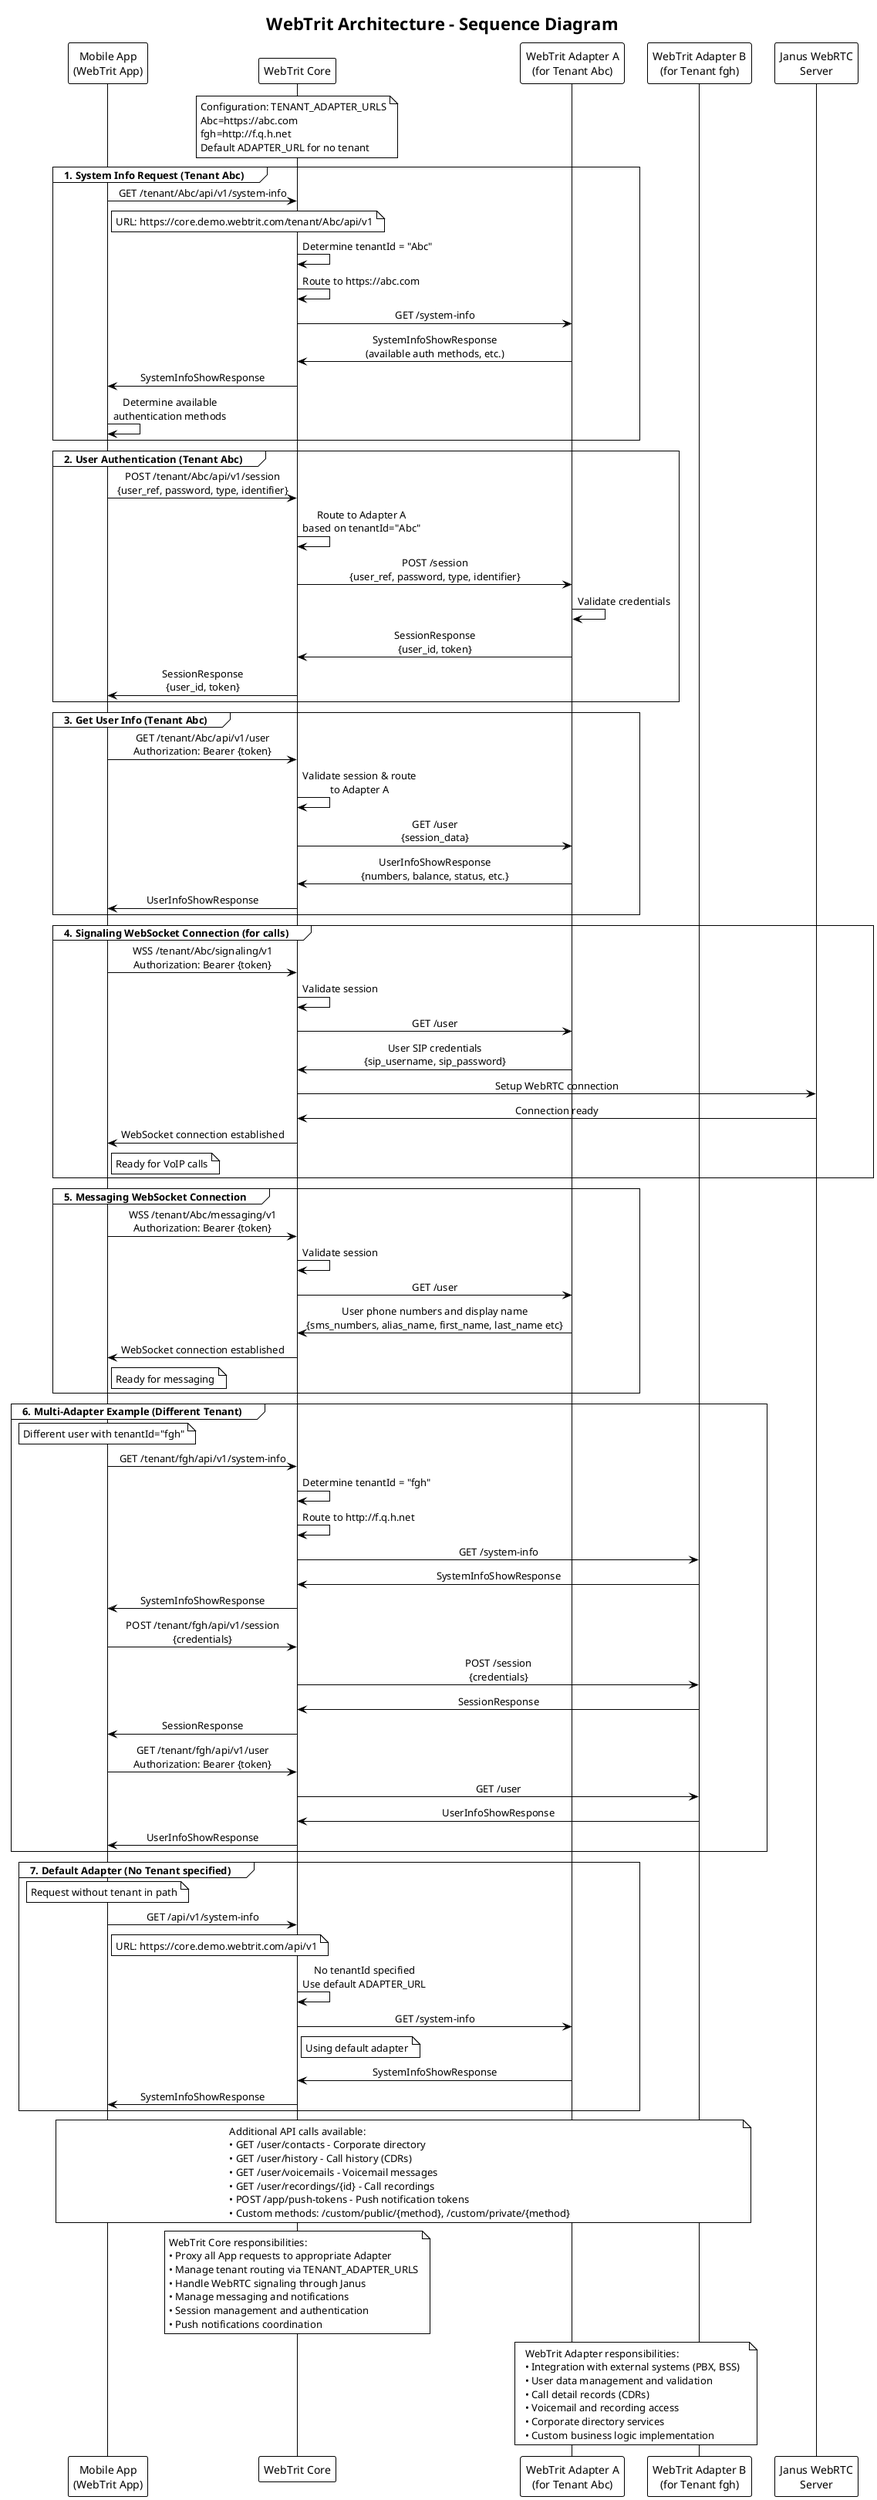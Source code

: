 @startuml WebTrit_Architecture_Sequence
!theme plain
skinparam backgroundColor white
skinparam handwritten false
skinparam sequenceMessageAlign center

title WebTrit Architecture - Sequence Diagram

participant "Mobile App\n(WebTrit App)" as App
participant "WebTrit Core" as Core  
participant "WebTrit Adapter A\n(for Tenant Abc)" as AdapterA
participant "WebTrit Adapter B\n(for Tenant fgh)" as AdapterB
participant "Janus WebRTC\nServer" as Janus

note over Core
Configuration: TENANT_ADAPTER_URLS
Abc=https://abc.com
fgh=http://f.q.h.net
Default ADAPTER_URL for no tenant
end note

group 1. System Info Request (Tenant Abc)
    App -> Core: GET /tenant/Abc/api/v1/system-info
    note right of App: URL: https://core.demo.webtrit.com/tenant/Abc/api/v1
    
    Core -> Core: Determine tenantId = "Abc"
    Core -> Core: Route to https://abc.com
    
    Core -> AdapterA: GET /system-info
    AdapterA -> Core: SystemInfoShowResponse\n(available auth methods, etc.)
    Core -> App: SystemInfoShowResponse
    
    App -> App: Determine available\nauthentication methods
end

group 2. User Authentication (Tenant Abc)
    App -> Core: POST /tenant/Abc/api/v1/session\n{user_ref, password, type, identifier}
    
    Core -> Core: Route to Adapter A\nbased on tenantId="Abc"
    
    Core -> AdapterA: POST /session\n{user_ref, password, type, identifier}
    AdapterA -> AdapterA: Validate credentials
    AdapterA -> Core: SessionResponse\n{user_id, token}
    Core -> App: SessionResponse\n{user_id, token}
end

group 3. Get User Info (Tenant Abc)
    App -> Core: GET /tenant/Abc/api/v1/user\nAuthorization: Bearer {token}
    
    Core -> Core: Validate session & route\nto Adapter A
    
    Core -> AdapterA: GET /user\n{session_data}
    AdapterA -> Core: UserInfoShowResponse\n{numbers, balance, status, etc.}
    Core -> App: UserInfoShowResponse
end

group 4. Signaling WebSocket Connection (for calls)
    App -> Core: WSS /tenant/Abc/signaling/v1\nAuthorization: Bearer {token}
    
    Core -> Core: Validate session
    Core -> AdapterA: GET /user
    AdapterA -> Core: User SIP credentials\n{sip_username, sip_password}
    Core -> Janus: Setup WebRTC connection
    Janus -> Core: Connection ready

    Core -> App: WebSocket connection established
    note right of App: Ready for VoIP calls
end

group 5. Messaging WebSocket Connection
    App -> Core: WSS /tenant/Abc/messaging/v1\nAuthorization: Bearer {token}

    Core -> Core: Validate session
    Core -> AdapterA: GET /user
    AdapterA -> Core: User phone numbers and display name\n{sms_numbers, alias_name, first_name, last_name etc}
    Core -> App: WebSocket connection established
    note right of App: Ready for messaging
end

group 6. Multi-Adapter Example (Different Tenant)
    note over App: Different user with tenantId="fgh"
    
    App -> Core: GET /tenant/fgh/api/v1/system-info
    
    Core -> Core: Determine tenantId = "fgh"
    Core -> Core: Route to http://f.q.h.net
    
    Core -> AdapterB: GET /system-info
    AdapterB -> Core: SystemInfoShowResponse
    Core -> App: SystemInfoShowResponse
    
    App -> Core: POST /tenant/fgh/api/v1/session\n{credentials}
    Core -> AdapterB: POST /session\n{credentials}
    AdapterB -> Core: SessionResponse
    Core -> App: SessionResponse
    
    App -> Core: GET /tenant/fgh/api/v1/user\nAuthorization: Bearer {token}
    Core -> AdapterB: GET /user
    AdapterB -> Core: UserInfoShowResponse
    Core -> App: UserInfoShowResponse
end

group 7. Default Adapter (No Tenant specified)
    note over App: Request without tenant in path
    
    App -> Core: GET /api/v1/system-info
    note right of App: URL: https://core.demo.webtrit.com/api/v1
    
    Core -> Core: No tenantId specified\nUse default ADAPTER_URL
    
    Core -> AdapterA: GET /system-info
    note right of Core: Using default adapter
    AdapterA -> Core: SystemInfoShowResponse
    Core -> App: SystemInfoShowResponse
end

note over App, AdapterB
Additional API calls available:
• GET /user/contacts - Corporate directory
• GET /user/history - Call history (CDRs) 
• GET /user/voicemails - Voicemail messages
• GET /user/recordings/{id} - Call recordings
• POST /app/push-tokens - Push notification tokens
• Custom methods: /custom/public/{method}, /custom/private/{method}
end note

note over Core
WebTrit Core responsibilities:
• Proxy all App requests to appropriate Adapter
• Manage tenant routing via TENANT_ADAPTER_URLS
• Handle WebRTC signaling through Janus
• Manage messaging and notifications
• Session management and authentication
• Push notifications coordination
end note

note over AdapterA, AdapterB
WebTrit Adapter responsibilities:
• Integration with external systems (PBX, BSS)
• User data management and validation
• Call detail records (CDRs)
• Voicemail and recording access
• Corporate directory services
• Custom business logic implementation
end note

@enduml